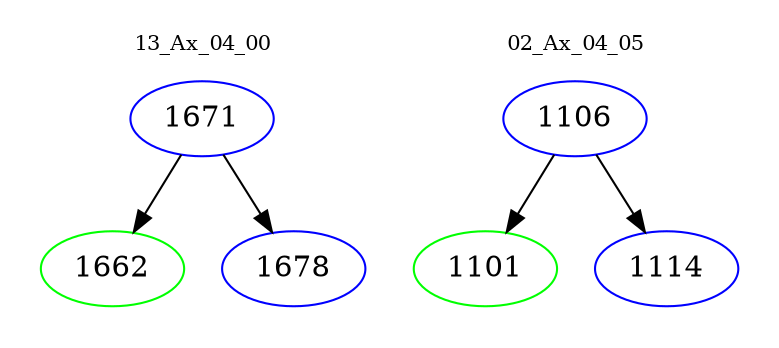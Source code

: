 digraph{
subgraph cluster_0 {
color = white
label = "13_Ax_04_00";
fontsize=10;
T0_1671 [label="1671", color="blue"]
T0_1671 -> T0_1662 [color="black"]
T0_1662 [label="1662", color="green"]
T0_1671 -> T0_1678 [color="black"]
T0_1678 [label="1678", color="blue"]
}
subgraph cluster_1 {
color = white
label = "02_Ax_04_05";
fontsize=10;
T1_1106 [label="1106", color="blue"]
T1_1106 -> T1_1101 [color="black"]
T1_1101 [label="1101", color="green"]
T1_1106 -> T1_1114 [color="black"]
T1_1114 [label="1114", color="blue"]
}
}
